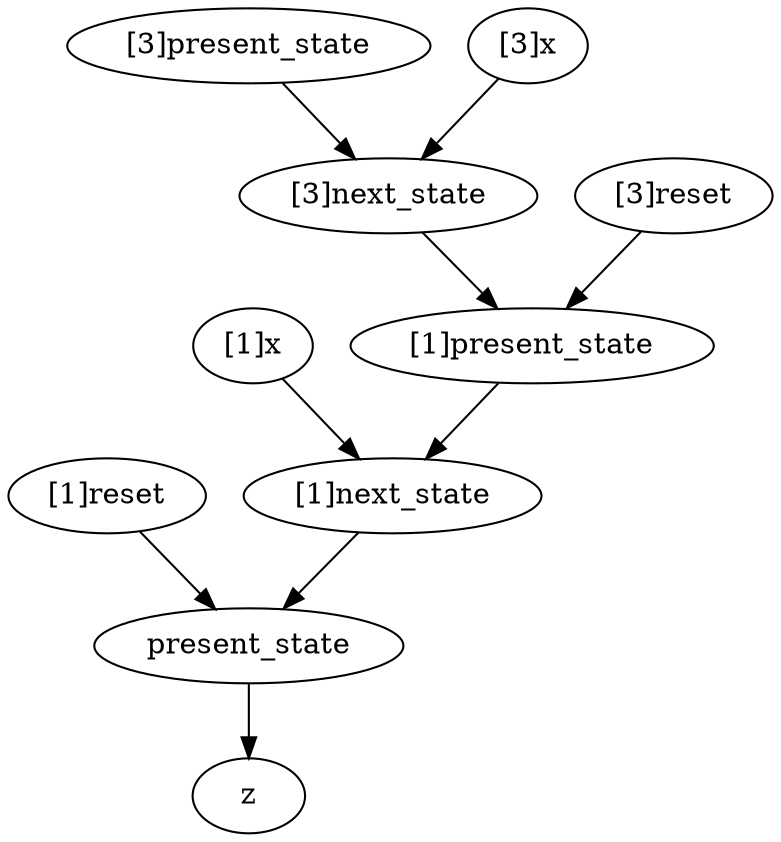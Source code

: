 strict digraph "" {
	"[1]next_state"	[complexity=5,
		importance=0.773242602836,
		rank=0.154648520567];
	present_state	[complexity=3,
		importance=0.46031798648,
		rank=0.153439328827];
	"[1]next_state" -> present_state;
	"[3]present_state"	[complexity=9,
		importance=42.6916094826,
		rank=4.74351216473];
	"[3]next_state"	[complexity=8,
		importance=6.05215403985,
		rank=0.756519254981];
	"[3]present_state" -> "[3]next_state";
	"[1]x"	[complexity=8,
		importance=4.7528343156,
		rank=0.59410428945];
	"[1]x" -> "[1]next_state";
	"[1]present_state"	[complexity=6,
		importance=5.73922942349,
		rank=0.956538237249];
	"[1]present_state" -> "[1]next_state";
	"[3]x"	[complexity=11,
		importance=36.4263029377,
		rank=3.31148208524];
	"[3]x" -> "[3]next_state";
	"[3]next_state" -> "[1]present_state";
	z	[complexity=0,
		importance=0.13378678284,
		rank=0.0];
	present_state -> z;
	"[1]reset"	[complexity=4,
		importance=1.03401467154,
		rank=0.258503667886];
	"[1]reset" -> present_state;
	"[3]reset"	[complexity=7,
		importance=11.5918375456,
		rank=1.65597679222];
	"[3]reset" -> "[1]present_state";
}
